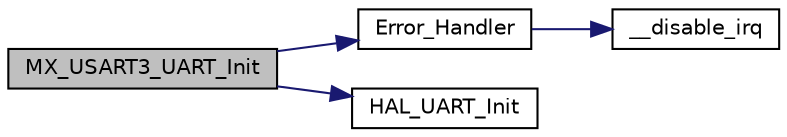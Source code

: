 digraph "MX_USART3_UART_Init"
{
 // LATEX_PDF_SIZE
  edge [fontname="Helvetica",fontsize="10",labelfontname="Helvetica",labelfontsize="10"];
  node [fontname="Helvetica",fontsize="10",shape=record];
  rankdir="LR";
  Node1 [label="MX_USART3_UART_Init",height=0.2,width=0.4,color="black", fillcolor="grey75", style="filled", fontcolor="black",tooltip=" "];
  Node1 -> Node2 [color="midnightblue",fontsize="10",style="solid",fontname="Helvetica"];
  Node2 [label="Error_Handler",height=0.2,width=0.4,color="black", fillcolor="white", style="filled",URL="$main_8h.html#a1730ffe1e560465665eb47d9264826f9",tooltip="This function is executed in case of error occurrence."];
  Node2 -> Node3 [color="midnightblue",fontsize="10",style="solid",fontname="Helvetica"];
  Node3 [label="__disable_irq",height=0.2,width=0.4,color="black", fillcolor="white", style="filled",URL="$group___c_m_s_i_s___core___reg_acc_functions.html#ga2299877e4ba3e162ca9dbabd6e0abef6",tooltip="Disable IRQ Interrupts."];
  Node1 -> Node4 [color="midnightblue",fontsize="10",style="solid",fontname="Helvetica"];
  Node4 [label="HAL_UART_Init",height=0.2,width=0.4,color="black", fillcolor="white", style="filled",URL="$group___u_a_r_t___exported___functions___group1.html#gabe47045024787099b0bfa82bbe7b0b6a",tooltip=" "];
}

